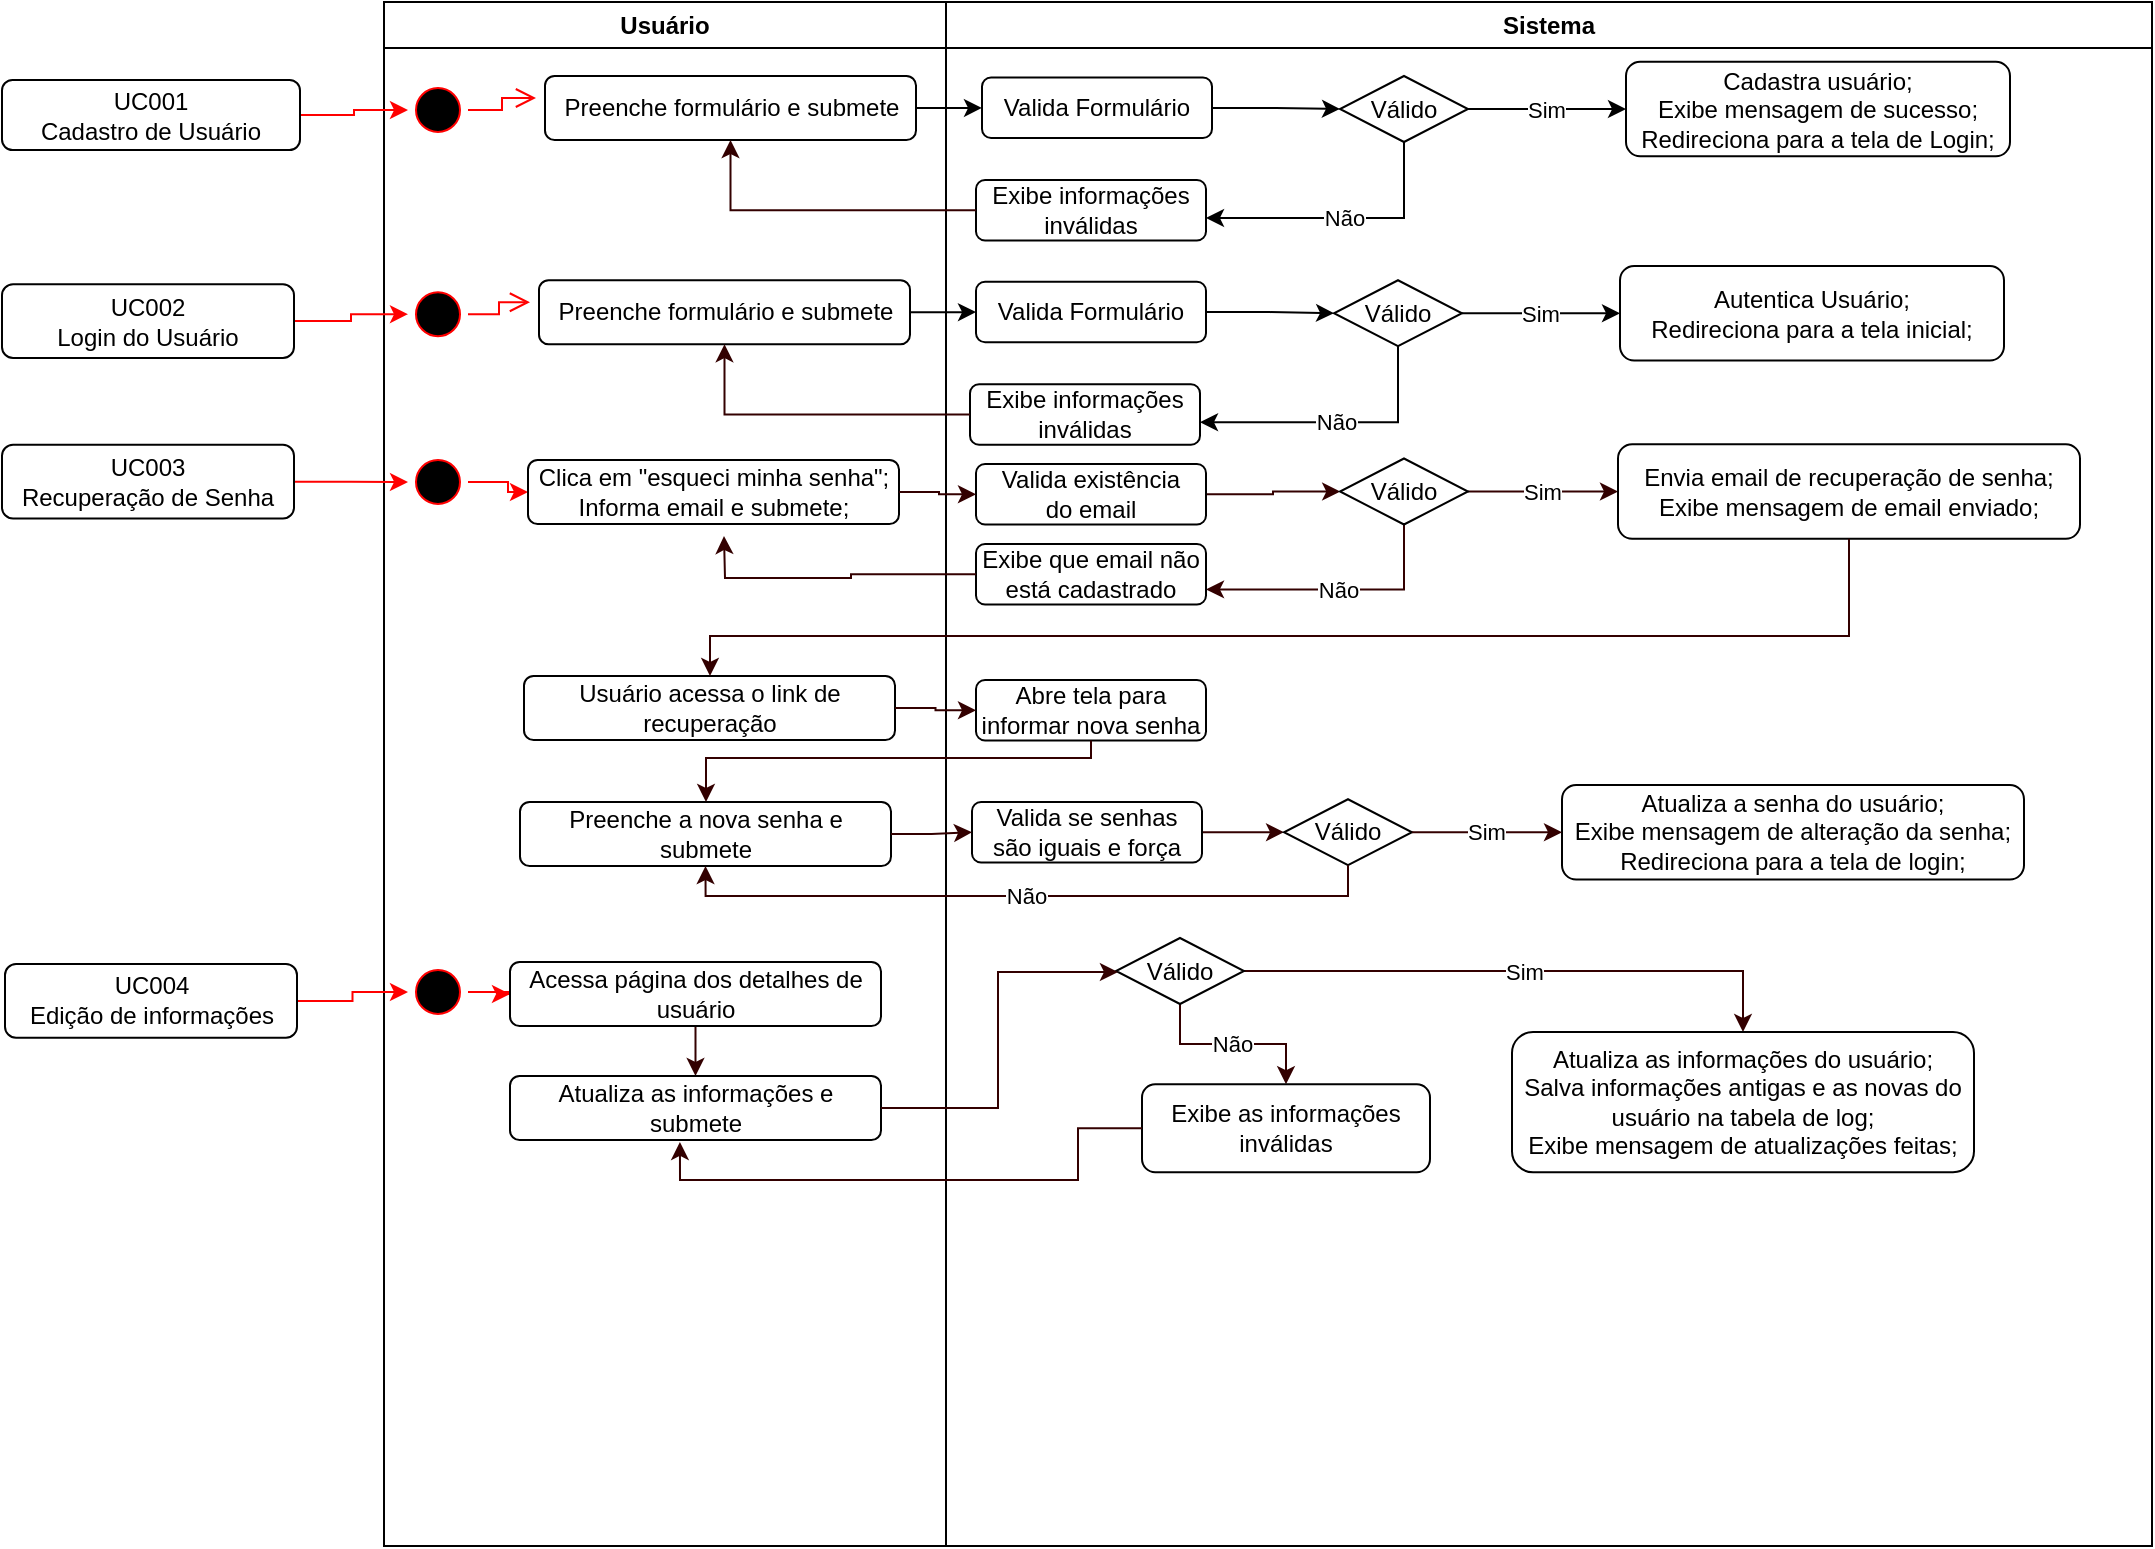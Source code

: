 <mxfile version="13.4.5" type="device" pages="2"><diagram name="UC[001-009] - Login/Register" id="e7e014a7-5840-1c2e-5031-d8a46d1fe8dd"><mxGraphModel dx="1422" dy="843" grid="0" gridSize="10" guides="1" tooltips="1" connect="1" arrows="1" fold="1" page="1" pageScale="1" pageWidth="1169" pageHeight="826" background="#ffffff" math="0" shadow="0"><root><mxCell id="0"/><mxCell id="1" parent="0"/><mxCell id="VM6KPgCxtZI08pOyfXLa-70" value="" style="group" parent="1" vertex="1" connectable="0"><mxGeometry x="23" y="24" width="1075" height="772" as="geometry"/></mxCell><mxCell id="2" value="Usuário" style="swimlane;whiteSpace=wrap;" parent="VM6KPgCxtZI08pOyfXLa-70" vertex="1"><mxGeometry x="191" width="281" height="772" as="geometry"><mxRectangle x="258" y="35" width="54" height="23" as="alternateBounds"/></mxGeometry></mxCell><mxCell id="5" value="" style="ellipse;shape=startState;fillColor=#000000;strokeColor=#ff0000;" parent="2" vertex="1"><mxGeometry x="12" y="39" width="30" height="30" as="geometry"/></mxCell><mxCell id="6" value="" style="edgeStyle=elbowEdgeStyle;elbow=horizontal;verticalAlign=bottom;endArrow=open;endSize=8;strokeColor=#FF0000;endFill=1;rounded=0" parent="2" source="5" edge="1"><mxGeometry x="100" y="40" as="geometry"><mxPoint x="76" y="48" as="targetPoint"/></mxGeometry></mxCell><mxCell id="pnD8LL_zT8jOFfhwlDSK-47" value="Preenche formulário e submete" style="rounded=1;whiteSpace=wrap;html=1;" parent="2" vertex="1"><mxGeometry x="80.5" y="37" width="185.5" height="32" as="geometry"/></mxCell><mxCell id="VM6KPgCxtZI08pOyfXLa-45" style="edgeStyle=orthogonalEdgeStyle;rounded=0;orthogonalLoop=1;jettySize=auto;html=1;strokeColor=#FF0000;" parent="2" source="VM6KPgCxtZI08pOyfXLa-42" target="VM6KPgCxtZI08pOyfXLa-44" edge="1"><mxGeometry relative="1" as="geometry"/></mxCell><mxCell id="VM6KPgCxtZI08pOyfXLa-42" value="" style="ellipse;shape=startState;fillColor=#000000;strokeColor=#ff0000;" parent="2" vertex="1"><mxGeometry x="12" y="225" width="30" height="30" as="geometry"/></mxCell><mxCell id="VM6KPgCxtZI08pOyfXLa-27" value="" style="ellipse;shape=startState;fillColor=#000000;strokeColor=#ff0000;" parent="2" vertex="1"><mxGeometry x="12" y="141.12" width="30" height="30" as="geometry"/></mxCell><mxCell id="VM6KPgCxtZI08pOyfXLa-44" value="Clica em &quot;esqueci minha senha&quot;;&lt;br&gt;Informa email e submete;" style="rounded=1;whiteSpace=wrap;html=1;" parent="2" vertex="1"><mxGeometry x="72" y="229" width="185.5" height="32" as="geometry"/></mxCell><mxCell id="VM6KPgCxtZI08pOyfXLa-55" value="Usuário acessa o link de recuperação" style="rounded=1;whiteSpace=wrap;html=1;" parent="2" vertex="1"><mxGeometry x="70" y="337" width="185.5" height="32" as="geometry"/></mxCell><mxCell id="VM6KPgCxtZI08pOyfXLa-60" value="Preenche a nova senha e submete" style="rounded=1;whiteSpace=wrap;html=1;" parent="2" vertex="1"><mxGeometry x="68" y="400" width="185.5" height="32" as="geometry"/></mxCell><mxCell id="VM6KPgCxtZI08pOyfXLa-133" style="edgeStyle=orthogonalEdgeStyle;rounded=0;orthogonalLoop=1;jettySize=auto;html=1;strokeColor=#FF0000;" parent="2" source="VM6KPgCxtZI08pOyfXLa-130" target="VM6KPgCxtZI08pOyfXLa-132" edge="1"><mxGeometry relative="1" as="geometry"/></mxCell><mxCell id="VM6KPgCxtZI08pOyfXLa-130" value="" style="ellipse;shape=startState;fillColor=#000000;strokeColor=#ff0000;" parent="2" vertex="1"><mxGeometry x="12" y="480" width="30" height="30" as="geometry"/></mxCell><mxCell id="VM6KPgCxtZI08pOyfXLa-135" style="edgeStyle=orthogonalEdgeStyle;rounded=0;orthogonalLoop=1;jettySize=auto;html=1;strokeColor=#330000;" parent="2" source="VM6KPgCxtZI08pOyfXLa-132" target="VM6KPgCxtZI08pOyfXLa-134" edge="1"><mxGeometry relative="1" as="geometry"/></mxCell><mxCell id="VM6KPgCxtZI08pOyfXLa-132" value="Acessa página dos detalhes de usuário" style="rounded=1;whiteSpace=wrap;html=1;" parent="2" vertex="1"><mxGeometry x="63" y="480" width="185.5" height="32" as="geometry"/></mxCell><mxCell id="VM6KPgCxtZI08pOyfXLa-134" value="Atualiza as informações e submete" style="rounded=1;whiteSpace=wrap;html=1;" parent="2" vertex="1"><mxGeometry x="63" y="537" width="185.5" height="32" as="geometry"/></mxCell><mxCell id="tYlrDJnKeHlkQpLq1zwE-15" style="edgeStyle=orthogonalEdgeStyle;rounded=0;orthogonalLoop=1;jettySize=auto;html=1;strokeColor=#FF0000;" parent="VM6KPgCxtZI08pOyfXLa-70" source="pnD8LL_zT8jOFfhwlDSK-44" target="5" edge="1"><mxGeometry relative="1" as="geometry"/></mxCell><mxCell id="pnD8LL_zT8jOFfhwlDSK-44" value="UC001&lt;br&gt;Cadastro de Usuário" style="rounded=1;whiteSpace=wrap;html=1;" parent="VM6KPgCxtZI08pOyfXLa-70" vertex="1"><mxGeometry y="39" width="149" height="35" as="geometry"/></mxCell><mxCell id="pnD8LL_zT8jOFfhwlDSK-52" value="Sistema" style="swimlane;whiteSpace=wrap;" parent="VM6KPgCxtZI08pOyfXLa-70" vertex="1"><mxGeometry x="472" width="603" height="772" as="geometry"/></mxCell><mxCell id="tYlrDJnKeHlkQpLq1zwE-11" style="edgeStyle=orthogonalEdgeStyle;rounded=0;orthogonalLoop=1;jettySize=auto;html=1;" parent="pnD8LL_zT8jOFfhwlDSK-52" source="pnD8LL_zT8jOFfhwlDSK-56" target="tYlrDJnKeHlkQpLq1zwE-6" edge="1"><mxGeometry relative="1" as="geometry"/></mxCell><mxCell id="pnD8LL_zT8jOFfhwlDSK-56" value="Valida Formulário" style="rounded=1;whiteSpace=wrap;html=1;" parent="pnD8LL_zT8jOFfhwlDSK-52" vertex="1"><mxGeometry x="18" y="37.75" width="115" height="30.25" as="geometry"/></mxCell><mxCell id="tYlrDJnKeHlkQpLq1zwE-14" value="Sim" style="edgeStyle=orthogonalEdgeStyle;rounded=0;orthogonalLoop=1;jettySize=auto;html=1;" parent="pnD8LL_zT8jOFfhwlDSK-52" source="tYlrDJnKeHlkQpLq1zwE-6" target="tYlrDJnKeHlkQpLq1zwE-13" edge="1"><mxGeometry relative="1" as="geometry"/></mxCell><mxCell id="tYlrDJnKeHlkQpLq1zwE-6" value="Válido" style="rhombus;whiteSpace=wrap;html=1;" parent="pnD8LL_zT8jOFfhwlDSK-52" vertex="1"><mxGeometry x="197" y="37" width="64" height="33" as="geometry"/></mxCell><mxCell id="tYlrDJnKeHlkQpLq1zwE-13" value="Cadastra usuário;&lt;br&gt;Exibe mensagem de sucesso;&lt;br&gt;Redireciona para a tela de Login;" style="rounded=1;whiteSpace=wrap;html=1;" parent="pnD8LL_zT8jOFfhwlDSK-52" vertex="1"><mxGeometry x="340" y="29.88" width="192" height="47.25" as="geometry"/></mxCell><mxCell id="VM6KPgCxtZI08pOyfXLa-23" value="Exibe informações inválidas" style="rounded=1;whiteSpace=wrap;html=1;" parent="pnD8LL_zT8jOFfhwlDSK-52" vertex="1"><mxGeometry x="15" y="89" width="115" height="30.25" as="geometry"/></mxCell><mxCell id="tYlrDJnKeHlkQpLq1zwE-12" value="Não" style="edgeStyle=orthogonalEdgeStyle;rounded=0;orthogonalLoop=1;jettySize=auto;html=1;" parent="pnD8LL_zT8jOFfhwlDSK-52" source="tYlrDJnKeHlkQpLq1zwE-6" target="VM6KPgCxtZI08pOyfXLa-23" edge="1"><mxGeometry relative="1" as="geometry"><Array as="points"><mxPoint x="229" y="108"/></Array></mxGeometry></mxCell><mxCell id="VM6KPgCxtZI08pOyfXLa-49" style="edgeStyle=orthogonalEdgeStyle;rounded=0;orthogonalLoop=1;jettySize=auto;html=1;strokeColor=#330000;" parent="pnD8LL_zT8jOFfhwlDSK-52" source="VM6KPgCxtZI08pOyfXLa-46" target="VM6KPgCxtZI08pOyfXLa-48" edge="1"><mxGeometry relative="1" as="geometry"/></mxCell><mxCell id="VM6KPgCxtZI08pOyfXLa-46" value="Valida existência&lt;br&gt;do email" style="rounded=1;whiteSpace=wrap;html=1;" parent="pnD8LL_zT8jOFfhwlDSK-52" vertex="1"><mxGeometry x="15" y="231" width="115" height="30.25" as="geometry"/></mxCell><mxCell id="VM6KPgCxtZI08pOyfXLa-51" value="Não" style="edgeStyle=orthogonalEdgeStyle;rounded=0;orthogonalLoop=1;jettySize=auto;html=1;entryX=1;entryY=0.75;entryDx=0;entryDy=0;strokeColor=#330000;" parent="pnD8LL_zT8jOFfhwlDSK-52" source="VM6KPgCxtZI08pOyfXLa-48" target="VM6KPgCxtZI08pOyfXLa-50" edge="1"><mxGeometry relative="1" as="geometry"><Array as="points"><mxPoint x="229" y="294"/></Array></mxGeometry></mxCell><mxCell id="VM6KPgCxtZI08pOyfXLa-54" value="Sim" style="edgeStyle=orthogonalEdgeStyle;rounded=0;orthogonalLoop=1;jettySize=auto;html=1;strokeColor=#330000;" parent="pnD8LL_zT8jOFfhwlDSK-52" source="VM6KPgCxtZI08pOyfXLa-48" target="VM6KPgCxtZI08pOyfXLa-53" edge="1"><mxGeometry relative="1" as="geometry"/></mxCell><mxCell id="VM6KPgCxtZI08pOyfXLa-48" value="Válido" style="rhombus;whiteSpace=wrap;html=1;" parent="pnD8LL_zT8jOFfhwlDSK-52" vertex="1"><mxGeometry x="197" y="228.25" width="64" height="33" as="geometry"/></mxCell><mxCell id="VM6KPgCxtZI08pOyfXLa-50" value="Exibe que email não está cadastrado" style="rounded=1;whiteSpace=wrap;html=1;" parent="pnD8LL_zT8jOFfhwlDSK-52" vertex="1"><mxGeometry x="15" y="271" width="115" height="30.25" as="geometry"/></mxCell><mxCell id="VM6KPgCxtZI08pOyfXLa-53" value="Envia email de recuperação de senha;&lt;br&gt;Exibe mensagem de email enviado;" style="rounded=1;whiteSpace=wrap;html=1;" parent="pnD8LL_zT8jOFfhwlDSK-52" vertex="1"><mxGeometry x="336" y="221.13" width="231" height="47.25" as="geometry"/></mxCell><mxCell id="VM6KPgCxtZI08pOyfXLa-57" value="Abre tela para informar nova senha" style="rounded=1;whiteSpace=wrap;html=1;" parent="pnD8LL_zT8jOFfhwlDSK-52" vertex="1"><mxGeometry x="15" y="339" width="115" height="30.25" as="geometry"/></mxCell><mxCell id="VM6KPgCxtZI08pOyfXLa-68" style="edgeStyle=orthogonalEdgeStyle;rounded=0;orthogonalLoop=1;jettySize=auto;html=1;strokeColor=#330000;" parent="pnD8LL_zT8jOFfhwlDSK-52" source="VM6KPgCxtZI08pOyfXLa-63" target="VM6KPgCxtZI08pOyfXLa-65" edge="1"><mxGeometry relative="1" as="geometry"/></mxCell><mxCell id="VM6KPgCxtZI08pOyfXLa-63" value="Valida se senhas são iguais e força" style="rounded=1;whiteSpace=wrap;html=1;" parent="pnD8LL_zT8jOFfhwlDSK-52" vertex="1"><mxGeometry x="13" y="400" width="115" height="30.25" as="geometry"/></mxCell><mxCell id="VM6KPgCxtZI08pOyfXLa-65" value="Válido" style="rhombus;whiteSpace=wrap;html=1;" parent="pnD8LL_zT8jOFfhwlDSK-52" vertex="1"><mxGeometry x="169" y="398.62" width="64" height="33" as="geometry"/></mxCell><mxCell id="VM6KPgCxtZI08pOyfXLa-66" value="Atualiza a senha do usuário;&lt;br&gt;Exibe mensagem de alteração da senha;&lt;br&gt;Redireciona para a tela de login;" style="rounded=1;whiteSpace=wrap;html=1;" parent="pnD8LL_zT8jOFfhwlDSK-52" vertex="1"><mxGeometry x="308" y="391.5" width="231" height="47.25" as="geometry"/></mxCell><mxCell id="VM6KPgCxtZI08pOyfXLa-64" value="Sim" style="edgeStyle=orthogonalEdgeStyle;rounded=0;orthogonalLoop=1;jettySize=auto;html=1;strokeColor=#330000;" parent="pnD8LL_zT8jOFfhwlDSK-52" source="VM6KPgCxtZI08pOyfXLa-65" target="VM6KPgCxtZI08pOyfXLa-66" edge="1"><mxGeometry relative="1" as="geometry"/></mxCell><mxCell id="VM6KPgCxtZI08pOyfXLa-140" value="Não" style="edgeStyle=orthogonalEdgeStyle;rounded=0;orthogonalLoop=1;jettySize=auto;html=1;strokeColor=#330000;" parent="pnD8LL_zT8jOFfhwlDSK-52" source="VM6KPgCxtZI08pOyfXLa-136" target="VM6KPgCxtZI08pOyfXLa-139" edge="1"><mxGeometry relative="1" as="geometry"/></mxCell><mxCell id="VM6KPgCxtZI08pOyfXLa-142" value="Sim" style="edgeStyle=orthogonalEdgeStyle;rounded=0;orthogonalLoop=1;jettySize=auto;html=1;strokeColor=#330000;" parent="pnD8LL_zT8jOFfhwlDSK-52" source="VM6KPgCxtZI08pOyfXLa-136" target="VM6KPgCxtZI08pOyfXLa-138" edge="1"><mxGeometry relative="1" as="geometry"/></mxCell><mxCell id="VM6KPgCxtZI08pOyfXLa-136" value="Válido" style="rhombus;whiteSpace=wrap;html=1;" parent="pnD8LL_zT8jOFfhwlDSK-52" vertex="1"><mxGeometry x="85" y="468" width="64" height="33" as="geometry"/></mxCell><mxCell id="VM6KPgCxtZI08pOyfXLa-138" value="Atualiza as informações do usuário;&lt;br&gt;Salva informações antigas e as novas do usuário na tabela de log;&lt;br&gt;Exibe mensagem de atualizações feitas;" style="rounded=1;whiteSpace=wrap;html=1;" parent="pnD8LL_zT8jOFfhwlDSK-52" vertex="1"><mxGeometry x="283" y="515" width="231" height="70.12" as="geometry"/></mxCell><mxCell id="VM6KPgCxtZI08pOyfXLa-139" value="Exibe as informações inválidas&lt;br&gt;" style="rounded=1;whiteSpace=wrap;html=1;" parent="pnD8LL_zT8jOFfhwlDSK-52" vertex="1"><mxGeometry x="98" y="541.12" width="144" height="44" as="geometry"/></mxCell><mxCell id="pnD8LL_zT8jOFfhwlDSK-58" value="" style="edgeStyle=orthogonalEdgeStyle;rounded=0;orthogonalLoop=1;jettySize=auto;html=1;" parent="VM6KPgCxtZI08pOyfXLa-70" source="pnD8LL_zT8jOFfhwlDSK-47" target="pnD8LL_zT8jOFfhwlDSK-56" edge="1"><mxGeometry relative="1" as="geometry"/></mxCell><mxCell id="VM6KPgCxtZI08pOyfXLa-26" style="edgeStyle=orthogonalEdgeStyle;rounded=0;orthogonalLoop=1;jettySize=auto;html=1;strokeColor=#330000;" parent="VM6KPgCxtZI08pOyfXLa-70" source="VM6KPgCxtZI08pOyfXLa-23" target="pnD8LL_zT8jOFfhwlDSK-47" edge="1"><mxGeometry relative="1" as="geometry"/></mxCell><mxCell id="VM6KPgCxtZI08pOyfXLa-28" value="" style="edgeStyle=elbowEdgeStyle;elbow=horizontal;verticalAlign=bottom;endArrow=open;endSize=8;strokeColor=#FF0000;endFill=1;rounded=0" parent="VM6KPgCxtZI08pOyfXLa-70" source="VM6KPgCxtZI08pOyfXLa-27" edge="1"><mxGeometry x="30" y="107.12" as="geometry"><mxPoint x="264" y="150.12" as="targetPoint"/></mxGeometry></mxCell><mxCell id="VM6KPgCxtZI08pOyfXLa-29" value="Preenche formulário e submete" style="rounded=1;whiteSpace=wrap;html=1;" parent="VM6KPgCxtZI08pOyfXLa-70" vertex="1"><mxGeometry x="268.5" y="139.12" width="185.5" height="32" as="geometry"/></mxCell><mxCell id="VM6KPgCxtZI08pOyfXLa-30" style="edgeStyle=orthogonalEdgeStyle;rounded=0;orthogonalLoop=1;jettySize=auto;html=1;strokeColor=#FF0000;" parent="VM6KPgCxtZI08pOyfXLa-70" source="VM6KPgCxtZI08pOyfXLa-31" target="VM6KPgCxtZI08pOyfXLa-27" edge="1"><mxGeometry relative="1" as="geometry"/></mxCell><mxCell id="VM6KPgCxtZI08pOyfXLa-31" value="UC002&lt;br&gt;Login do Usuário" style="rounded=1;whiteSpace=wrap;html=1;" parent="VM6KPgCxtZI08pOyfXLa-70" vertex="1"><mxGeometry y="141.12" width="146" height="36.88" as="geometry"/></mxCell><mxCell id="VM6KPgCxtZI08pOyfXLa-33" value="Valida Formulário" style="rounded=1;whiteSpace=wrap;html=1;" parent="VM6KPgCxtZI08pOyfXLa-70" vertex="1"><mxGeometry x="487" y="139.87" width="115" height="30.25" as="geometry"/></mxCell><mxCell id="VM6KPgCxtZI08pOyfXLa-35" value="Válido" style="rhombus;whiteSpace=wrap;html=1;" parent="VM6KPgCxtZI08pOyfXLa-70" vertex="1"><mxGeometry x="666" y="139.12" width="64" height="33" as="geometry"/></mxCell><mxCell id="VM6KPgCxtZI08pOyfXLa-36" value="Autentica Usuário;&lt;br&gt;Redireciona para a tela inicial;" style="rounded=1;whiteSpace=wrap;html=1;" parent="VM6KPgCxtZI08pOyfXLa-70" vertex="1"><mxGeometry x="809" y="132" width="192" height="47.25" as="geometry"/></mxCell><mxCell id="VM6KPgCxtZI08pOyfXLa-37" value="Exibe informações inválidas" style="rounded=1;whiteSpace=wrap;html=1;" parent="VM6KPgCxtZI08pOyfXLa-70" vertex="1"><mxGeometry x="484" y="191.12" width="115" height="30.25" as="geometry"/></mxCell><mxCell id="VM6KPgCxtZI08pOyfXLa-38" value="Não" style="edgeStyle=orthogonalEdgeStyle;rounded=0;orthogonalLoop=1;jettySize=auto;html=1;" parent="VM6KPgCxtZI08pOyfXLa-70" source="VM6KPgCxtZI08pOyfXLa-35" target="VM6KPgCxtZI08pOyfXLa-37" edge="1"><mxGeometry relative="1" as="geometry"><Array as="points"><mxPoint x="698" y="210.12"/></Array></mxGeometry></mxCell><mxCell id="VM6KPgCxtZI08pOyfXLa-39" value="" style="edgeStyle=orthogonalEdgeStyle;rounded=0;orthogonalLoop=1;jettySize=auto;html=1;" parent="VM6KPgCxtZI08pOyfXLa-70" source="VM6KPgCxtZI08pOyfXLa-29" target="VM6KPgCxtZI08pOyfXLa-33" edge="1"><mxGeometry relative="1" as="geometry"/></mxCell><mxCell id="VM6KPgCxtZI08pOyfXLa-40" style="edgeStyle=orthogonalEdgeStyle;rounded=0;orthogonalLoop=1;jettySize=auto;html=1;strokeColor=#330000;" parent="VM6KPgCxtZI08pOyfXLa-70" source="VM6KPgCxtZI08pOyfXLa-37" target="VM6KPgCxtZI08pOyfXLa-29" edge="1"><mxGeometry relative="1" as="geometry"/></mxCell><mxCell id="VM6KPgCxtZI08pOyfXLa-43" style="edgeStyle=orthogonalEdgeStyle;rounded=0;orthogonalLoop=1;jettySize=auto;html=1;strokeColor=#FF0000;" parent="VM6KPgCxtZI08pOyfXLa-70" source="VM6KPgCxtZI08pOyfXLa-41" target="VM6KPgCxtZI08pOyfXLa-42" edge="1"><mxGeometry relative="1" as="geometry"/></mxCell><mxCell id="VM6KPgCxtZI08pOyfXLa-41" value="UC003&lt;br&gt;Recuperação de Senha" style="rounded=1;whiteSpace=wrap;html=1;" parent="VM6KPgCxtZI08pOyfXLa-70" vertex="1"><mxGeometry y="221.37" width="146" height="36.88" as="geometry"/></mxCell><mxCell id="VM6KPgCxtZI08pOyfXLa-47" style="edgeStyle=orthogonalEdgeStyle;rounded=0;orthogonalLoop=1;jettySize=auto;html=1;strokeColor=#330000;" parent="VM6KPgCxtZI08pOyfXLa-70" source="VM6KPgCxtZI08pOyfXLa-44" target="VM6KPgCxtZI08pOyfXLa-46" edge="1"><mxGeometry relative="1" as="geometry"/></mxCell><mxCell id="VM6KPgCxtZI08pOyfXLa-52" style="edgeStyle=orthogonalEdgeStyle;rounded=0;orthogonalLoop=1;jettySize=auto;html=1;strokeColor=#330000;" parent="VM6KPgCxtZI08pOyfXLa-70" source="VM6KPgCxtZI08pOyfXLa-50" edge="1"><mxGeometry relative="1" as="geometry"><mxPoint x="361" y="267" as="targetPoint"/></mxGeometry></mxCell><mxCell id="VM6KPgCxtZI08pOyfXLa-56" style="edgeStyle=orthogonalEdgeStyle;rounded=0;orthogonalLoop=1;jettySize=auto;html=1;strokeColor=#330000;" parent="VM6KPgCxtZI08pOyfXLa-70" source="VM6KPgCxtZI08pOyfXLa-53" target="VM6KPgCxtZI08pOyfXLa-55" edge="1"><mxGeometry relative="1" as="geometry"><Array as="points"><mxPoint x="924" y="317"/><mxPoint x="354" y="317"/></Array></mxGeometry></mxCell><mxCell id="VM6KPgCxtZI08pOyfXLa-58" style="edgeStyle=orthogonalEdgeStyle;rounded=0;orthogonalLoop=1;jettySize=auto;html=1;strokeColor=#330000;" parent="VM6KPgCxtZI08pOyfXLa-70" source="VM6KPgCxtZI08pOyfXLa-55" target="VM6KPgCxtZI08pOyfXLa-57" edge="1"><mxGeometry relative="1" as="geometry"/></mxCell><mxCell id="VM6KPgCxtZI08pOyfXLa-62" style="edgeStyle=orthogonalEdgeStyle;rounded=0;orthogonalLoop=1;jettySize=auto;html=1;strokeColor=#330000;" parent="VM6KPgCxtZI08pOyfXLa-70" source="VM6KPgCxtZI08pOyfXLa-57" target="VM6KPgCxtZI08pOyfXLa-60" edge="1"><mxGeometry relative="1" as="geometry"><Array as="points"><mxPoint x="545" y="378"/><mxPoint x="352" y="378"/></Array></mxGeometry></mxCell><mxCell id="VM6KPgCxtZI08pOyfXLa-32" style="edgeStyle=orthogonalEdgeStyle;rounded=0;orthogonalLoop=1;jettySize=auto;html=1;" parent="VM6KPgCxtZI08pOyfXLa-70" source="VM6KPgCxtZI08pOyfXLa-33" target="VM6KPgCxtZI08pOyfXLa-35" edge="1"><mxGeometry relative="1" as="geometry"/></mxCell><mxCell id="VM6KPgCxtZI08pOyfXLa-67" style="edgeStyle=orthogonalEdgeStyle;rounded=0;orthogonalLoop=1;jettySize=auto;html=1;strokeColor=#330000;" parent="VM6KPgCxtZI08pOyfXLa-70" source="VM6KPgCxtZI08pOyfXLa-60" target="VM6KPgCxtZI08pOyfXLa-63" edge="1"><mxGeometry relative="1" as="geometry"/></mxCell><mxCell id="VM6KPgCxtZI08pOyfXLa-34" value="Sim" style="edgeStyle=orthogonalEdgeStyle;rounded=0;orthogonalLoop=1;jettySize=auto;html=1;" parent="VM6KPgCxtZI08pOyfXLa-70" source="VM6KPgCxtZI08pOyfXLa-35" target="VM6KPgCxtZI08pOyfXLa-36" edge="1"><mxGeometry relative="1" as="geometry"/></mxCell><mxCell id="VM6KPgCxtZI08pOyfXLa-69" value="Não" style="edgeStyle=orthogonalEdgeStyle;rounded=0;orthogonalLoop=1;jettySize=auto;html=1;strokeColor=#330000;entryX=0.5;entryY=1;entryDx=0;entryDy=0;" parent="VM6KPgCxtZI08pOyfXLa-70" source="VM6KPgCxtZI08pOyfXLa-65" target="VM6KPgCxtZI08pOyfXLa-60" edge="1"><mxGeometry relative="1" as="geometry"><mxPoint x="657" y="530" as="targetPoint"/><Array as="points"><mxPoint x="673" y="447"/><mxPoint x="352" y="447"/></Array></mxGeometry></mxCell><mxCell id="VM6KPgCxtZI08pOyfXLa-131" style="edgeStyle=orthogonalEdgeStyle;rounded=0;orthogonalLoop=1;jettySize=auto;html=1;strokeColor=#FF0000;" parent="VM6KPgCxtZI08pOyfXLa-70" source="VM6KPgCxtZI08pOyfXLa-129" target="VM6KPgCxtZI08pOyfXLa-130" edge="1"><mxGeometry relative="1" as="geometry"/></mxCell><mxCell id="VM6KPgCxtZI08pOyfXLa-129" value="UC004&lt;br&gt;Edição de informações" style="rounded=1;whiteSpace=wrap;html=1;" parent="VM6KPgCxtZI08pOyfXLa-70" vertex="1"><mxGeometry x="1.5" y="481" width="146" height="36.88" as="geometry"/></mxCell><mxCell id="VM6KPgCxtZI08pOyfXLa-137" style="edgeStyle=orthogonalEdgeStyle;rounded=0;orthogonalLoop=1;jettySize=auto;html=1;strokeColor=#330000;" parent="VM6KPgCxtZI08pOyfXLa-70" source="VM6KPgCxtZI08pOyfXLa-134" target="VM6KPgCxtZI08pOyfXLa-136" edge="1"><mxGeometry relative="1" as="geometry"><Array as="points"><mxPoint x="498" y="553"/><mxPoint x="498" y="485"/></Array></mxGeometry></mxCell><mxCell id="VM6KPgCxtZI08pOyfXLa-141" style="edgeStyle=orthogonalEdgeStyle;rounded=0;orthogonalLoop=1;jettySize=auto;html=1;strokeColor=#330000;entryX=0.458;entryY=1.031;entryDx=0;entryDy=0;entryPerimeter=0;" parent="VM6KPgCxtZI08pOyfXLa-70" source="VM6KPgCxtZI08pOyfXLa-139" target="VM6KPgCxtZI08pOyfXLa-134" edge="1"><mxGeometry relative="1" as="geometry"><Array as="points"><mxPoint x="538" y="563"/><mxPoint x="538" y="589"/><mxPoint x="339" y="589"/></Array></mxGeometry></mxCell></root></mxGraphModel></diagram><diagram id="WXFu0bGms4J-VKXDUUQE" name="Page-2"><mxGraphModel dx="1412" dy="652" grid="1" gridSize="10" guides="1" tooltips="1" connect="1" arrows="1" fold="1" page="1" pageScale="1" pageWidth="827" pageHeight="1169" math="0" shadow="0"><root><mxCell id="WfKpyJoCM86opJJYHfgB-0"/><mxCell id="WfKpyJoCM86opJJYHfgB-1" parent="WfKpyJoCM86opJJYHfgB-0"/></root></mxGraphModel></diagram></mxfile>